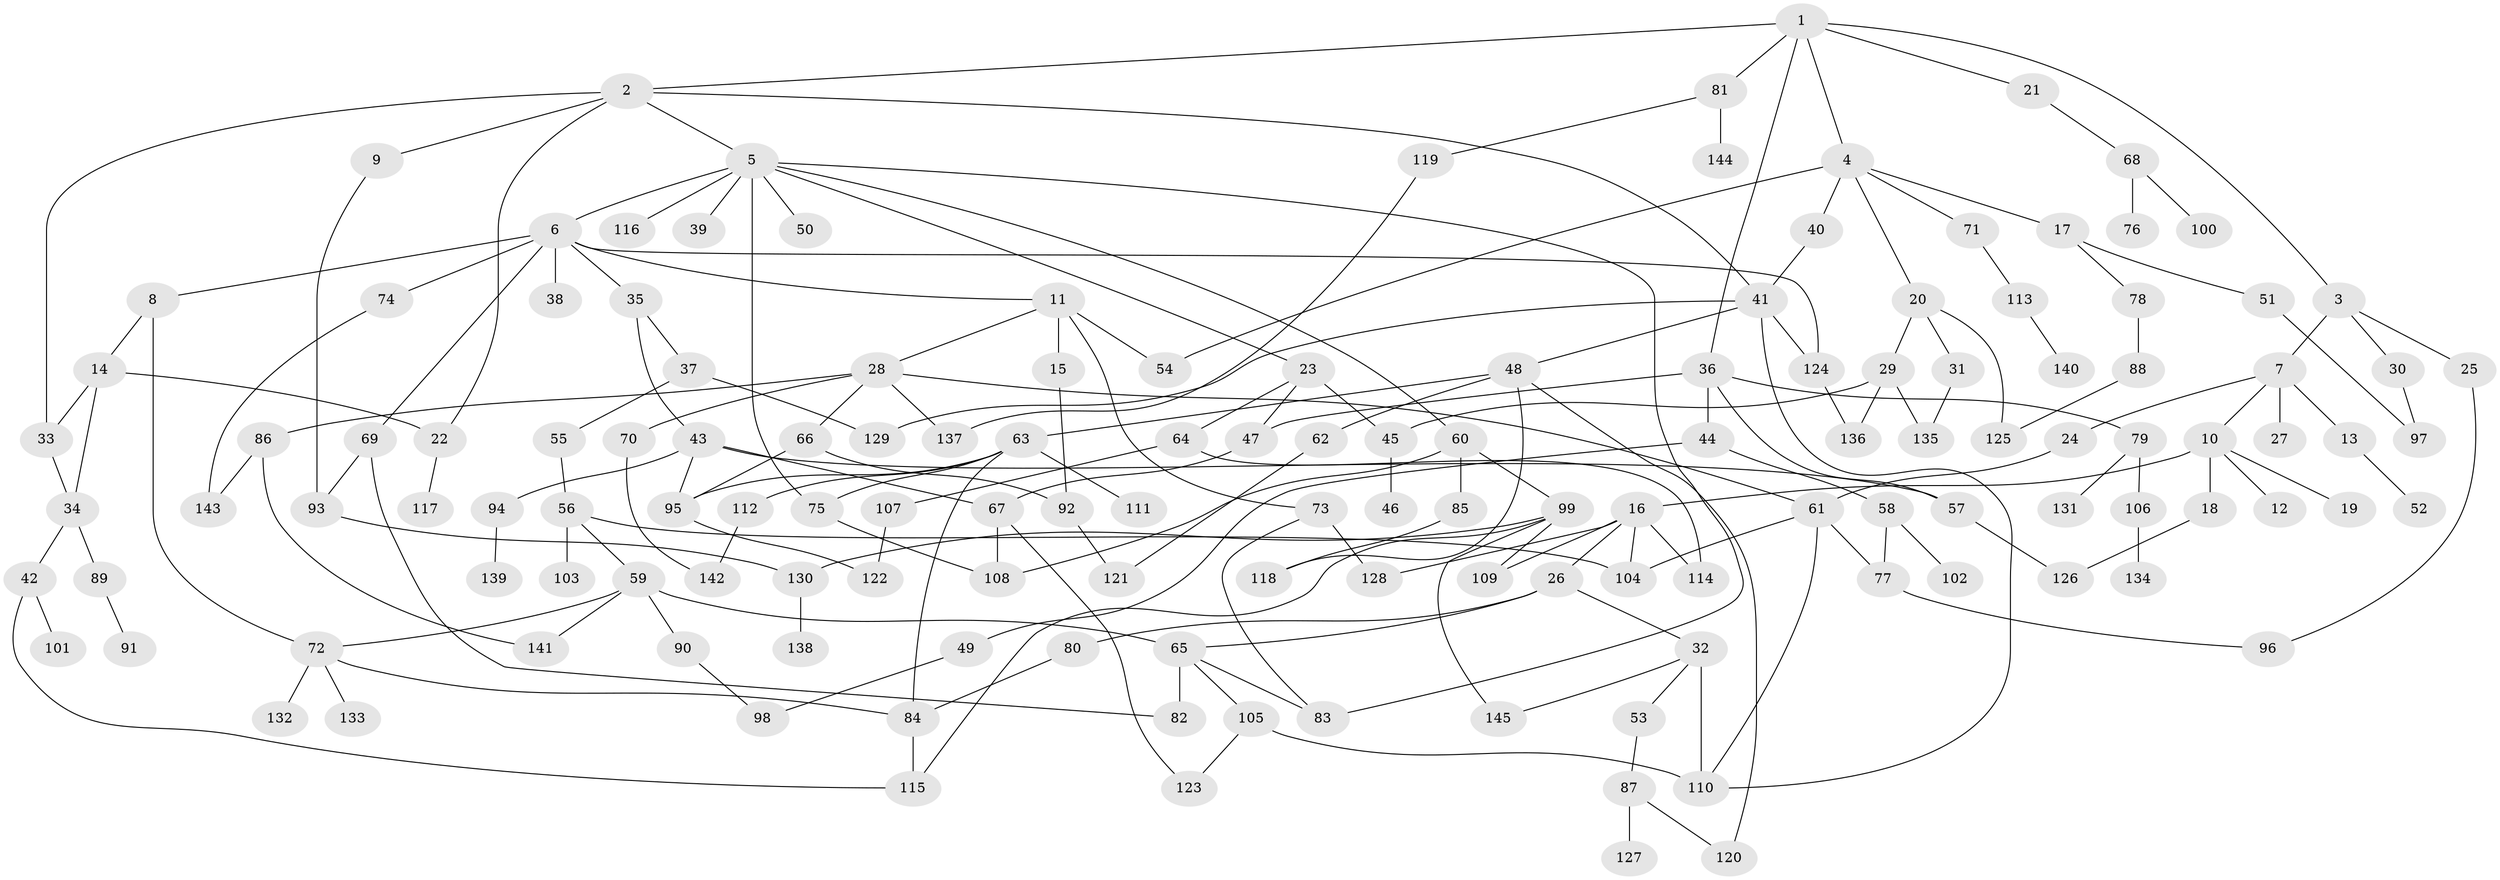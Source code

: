 // coarse degree distribution, {6: 0.09090909090909091, 4: 0.19318181818181818, 1: 0.13636363636363635, 2: 0.29545454545454547, 3: 0.17045454545454544, 5: 0.07954545454545454, 7: 0.022727272727272728, 8: 0.011363636363636364}
// Generated by graph-tools (version 1.1) at 2025/36/03/04/25 23:36:06]
// undirected, 145 vertices, 199 edges
graph export_dot {
  node [color=gray90,style=filled];
  1;
  2;
  3;
  4;
  5;
  6;
  7;
  8;
  9;
  10;
  11;
  12;
  13;
  14;
  15;
  16;
  17;
  18;
  19;
  20;
  21;
  22;
  23;
  24;
  25;
  26;
  27;
  28;
  29;
  30;
  31;
  32;
  33;
  34;
  35;
  36;
  37;
  38;
  39;
  40;
  41;
  42;
  43;
  44;
  45;
  46;
  47;
  48;
  49;
  50;
  51;
  52;
  53;
  54;
  55;
  56;
  57;
  58;
  59;
  60;
  61;
  62;
  63;
  64;
  65;
  66;
  67;
  68;
  69;
  70;
  71;
  72;
  73;
  74;
  75;
  76;
  77;
  78;
  79;
  80;
  81;
  82;
  83;
  84;
  85;
  86;
  87;
  88;
  89;
  90;
  91;
  92;
  93;
  94;
  95;
  96;
  97;
  98;
  99;
  100;
  101;
  102;
  103;
  104;
  105;
  106;
  107;
  108;
  109;
  110;
  111;
  112;
  113;
  114;
  115;
  116;
  117;
  118;
  119;
  120;
  121;
  122;
  123;
  124;
  125;
  126;
  127;
  128;
  129;
  130;
  131;
  132;
  133;
  134;
  135;
  136;
  137;
  138;
  139;
  140;
  141;
  142;
  143;
  144;
  145;
  1 -- 2;
  1 -- 3;
  1 -- 4;
  1 -- 21;
  1 -- 36;
  1 -- 81;
  2 -- 5;
  2 -- 9;
  2 -- 33;
  2 -- 41;
  2 -- 22;
  3 -- 7;
  3 -- 25;
  3 -- 30;
  4 -- 17;
  4 -- 20;
  4 -- 40;
  4 -- 71;
  4 -- 54;
  5 -- 6;
  5 -- 23;
  5 -- 39;
  5 -- 50;
  5 -- 60;
  5 -- 116;
  5 -- 75;
  5 -- 83;
  6 -- 8;
  6 -- 11;
  6 -- 35;
  6 -- 38;
  6 -- 69;
  6 -- 74;
  6 -- 124;
  7 -- 10;
  7 -- 13;
  7 -- 24;
  7 -- 27;
  8 -- 14;
  8 -- 72;
  9 -- 93;
  10 -- 12;
  10 -- 16;
  10 -- 18;
  10 -- 19;
  11 -- 15;
  11 -- 28;
  11 -- 54;
  11 -- 73;
  13 -- 52;
  14 -- 22;
  14 -- 33;
  14 -- 34;
  15 -- 92;
  16 -- 26;
  16 -- 128;
  16 -- 109;
  16 -- 104;
  16 -- 114;
  17 -- 51;
  17 -- 78;
  18 -- 126;
  20 -- 29;
  20 -- 31;
  20 -- 125;
  21 -- 68;
  22 -- 117;
  23 -- 47;
  23 -- 64;
  23 -- 45;
  24 -- 61;
  25 -- 96;
  26 -- 32;
  26 -- 65;
  26 -- 80;
  28 -- 66;
  28 -- 70;
  28 -- 86;
  28 -- 137;
  28 -- 61;
  29 -- 45;
  29 -- 135;
  29 -- 136;
  30 -- 97;
  31 -- 135;
  32 -- 53;
  32 -- 110;
  32 -- 145;
  33 -- 34;
  34 -- 42;
  34 -- 89;
  35 -- 37;
  35 -- 43;
  36 -- 44;
  36 -- 57;
  36 -- 79;
  36 -- 47;
  37 -- 55;
  37 -- 129;
  40 -- 41;
  41 -- 48;
  41 -- 124;
  41 -- 129;
  41 -- 110;
  42 -- 101;
  42 -- 115;
  43 -- 94;
  43 -- 95;
  43 -- 57;
  43 -- 67;
  44 -- 49;
  44 -- 58;
  45 -- 46;
  47 -- 67;
  48 -- 62;
  48 -- 63;
  48 -- 120;
  48 -- 118;
  49 -- 98;
  51 -- 97;
  53 -- 87;
  55 -- 56;
  56 -- 59;
  56 -- 103;
  56 -- 104;
  57 -- 126;
  58 -- 102;
  58 -- 77;
  59 -- 90;
  59 -- 141;
  59 -- 72;
  59 -- 65;
  60 -- 85;
  60 -- 99;
  60 -- 108;
  61 -- 77;
  61 -- 104;
  61 -- 110;
  62 -- 121;
  63 -- 75;
  63 -- 111;
  63 -- 112;
  63 -- 84;
  63 -- 95;
  64 -- 107;
  64 -- 114;
  65 -- 82;
  65 -- 105;
  65 -- 83;
  66 -- 95;
  66 -- 92;
  67 -- 123;
  67 -- 108;
  68 -- 76;
  68 -- 100;
  69 -- 93;
  69 -- 82;
  70 -- 142;
  71 -- 113;
  72 -- 132;
  72 -- 133;
  72 -- 84;
  73 -- 83;
  73 -- 128;
  74 -- 143;
  75 -- 108;
  77 -- 96;
  78 -- 88;
  79 -- 106;
  79 -- 131;
  80 -- 84;
  81 -- 119;
  81 -- 144;
  84 -- 115;
  85 -- 118;
  86 -- 143;
  86 -- 141;
  87 -- 127;
  87 -- 120;
  88 -- 125;
  89 -- 91;
  90 -- 98;
  92 -- 121;
  93 -- 130;
  94 -- 139;
  95 -- 122;
  99 -- 109;
  99 -- 130;
  99 -- 115;
  99 -- 145;
  105 -- 123;
  105 -- 110;
  106 -- 134;
  107 -- 122;
  112 -- 142;
  113 -- 140;
  119 -- 137;
  124 -- 136;
  130 -- 138;
}
